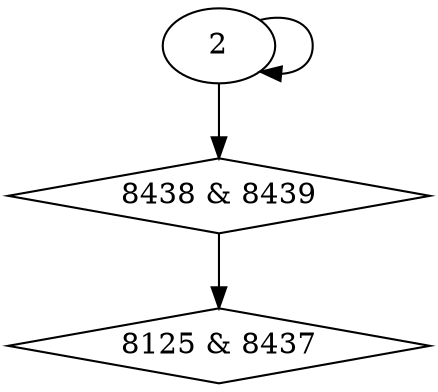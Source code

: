 digraph {
0 [label = "8125 & 8437", shape = diamond];
1 [label = "8438 & 8439", shape = diamond];
1 -> 0;
2 -> 1;
2 -> 2;
}
